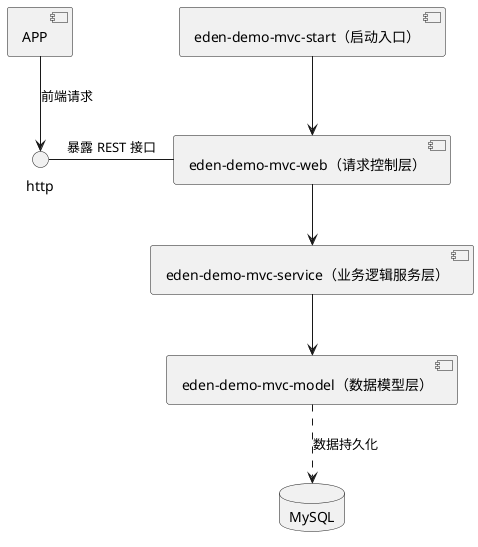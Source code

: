 @startuml
[eden-demo-mvc-start（启动入口）] --> [eden-demo-mvc-web（请求控制层）]
[eden-demo-mvc-web（请求控制层）] --> [eden-demo-mvc-service（业务逻辑服务层）]
[eden-demo-mvc-service（业务逻辑服务层）] --> [eden-demo-mvc-model（数据模型层）]

database MySQL

[APP] --> http: 前端请求
http - [eden-demo-mvc-web（请求控制层）]: 暴露 REST 接口
[eden-demo-mvc-model（数据模型层）] ..> MySQL : 数据持久化

@enduml
